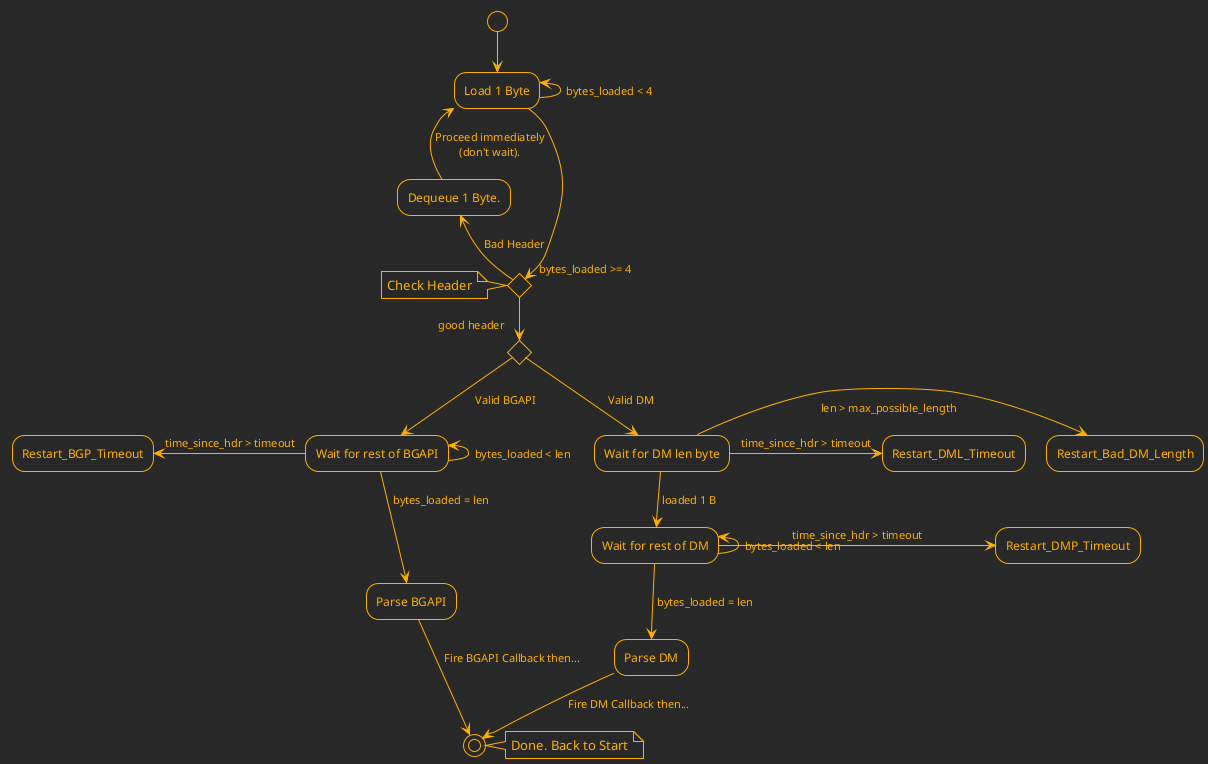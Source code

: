 @startuml Iris Fprime WF121 Message Parsing State Machine
' Control flow diagram for passing through the states in `Wf121Parser::Mpsm`:
' Each step through the decision process is taken when the FreeRTOS Queue tells 
' the Task a byte has been received.
' Timeouts proceed directly back to the start (just not a clean way to show that with PlantUML)

!theme crt-amber
(*) --> "Load 1 Byte"
"Load 1 Byte" -up->[bytes_loaded < 4] "Load 1 Byte"

if "bytes_loaded >= 4" then
    note left: Check Header
    if "good header" then
        -->[Valid BGAPI] "Wait for rest of BGAPI"
        "Wait for rest of BGAPI" -up->[bytes_loaded < len] "Wait for rest of BGAPI"
        "Wait for rest of BGAPI" -left->[time_since_hdr > timeout] "Restart_BGP_Timeout"
        
        "Wait for rest of BGAPI"-->[ bytes_loaded = len] "Parse BGAPI"
        -->[Fire BGAPI Callback then...](*)
    else
        -->[Valid DM] "Wait for DM len byte"
        "Wait for DM len byte"-->[ loaded 1 B] "Wait for rest of DM"
        "Wait for DM len byte" -right->[\nlen > max_possible_length] "Restart_Bad_DM_Length"
        "Wait for DM len byte" -right->[time_since_hdr > timeout] "Restart_DML_Timeout"

        "Wait for rest of DM" -up->[bytes_loaded < len] "Wait for rest of DM"
        "Wait for rest of DM" -right->[time_since_hdr > timeout] "Restart_DMP_Timeout"
        "Wait for rest of DM" -->[ bytes_loaded = len] "Parse DM"
        -->[Fire DM Callback then...](*)
        note right: Done. Back to Start
    endif
else
    -up->[ Bad Header] "Dequeue 1 Byte."
    -up->[Proceed immediately\n(don't wait).] "Load 1 Byte"
endif

@enduml